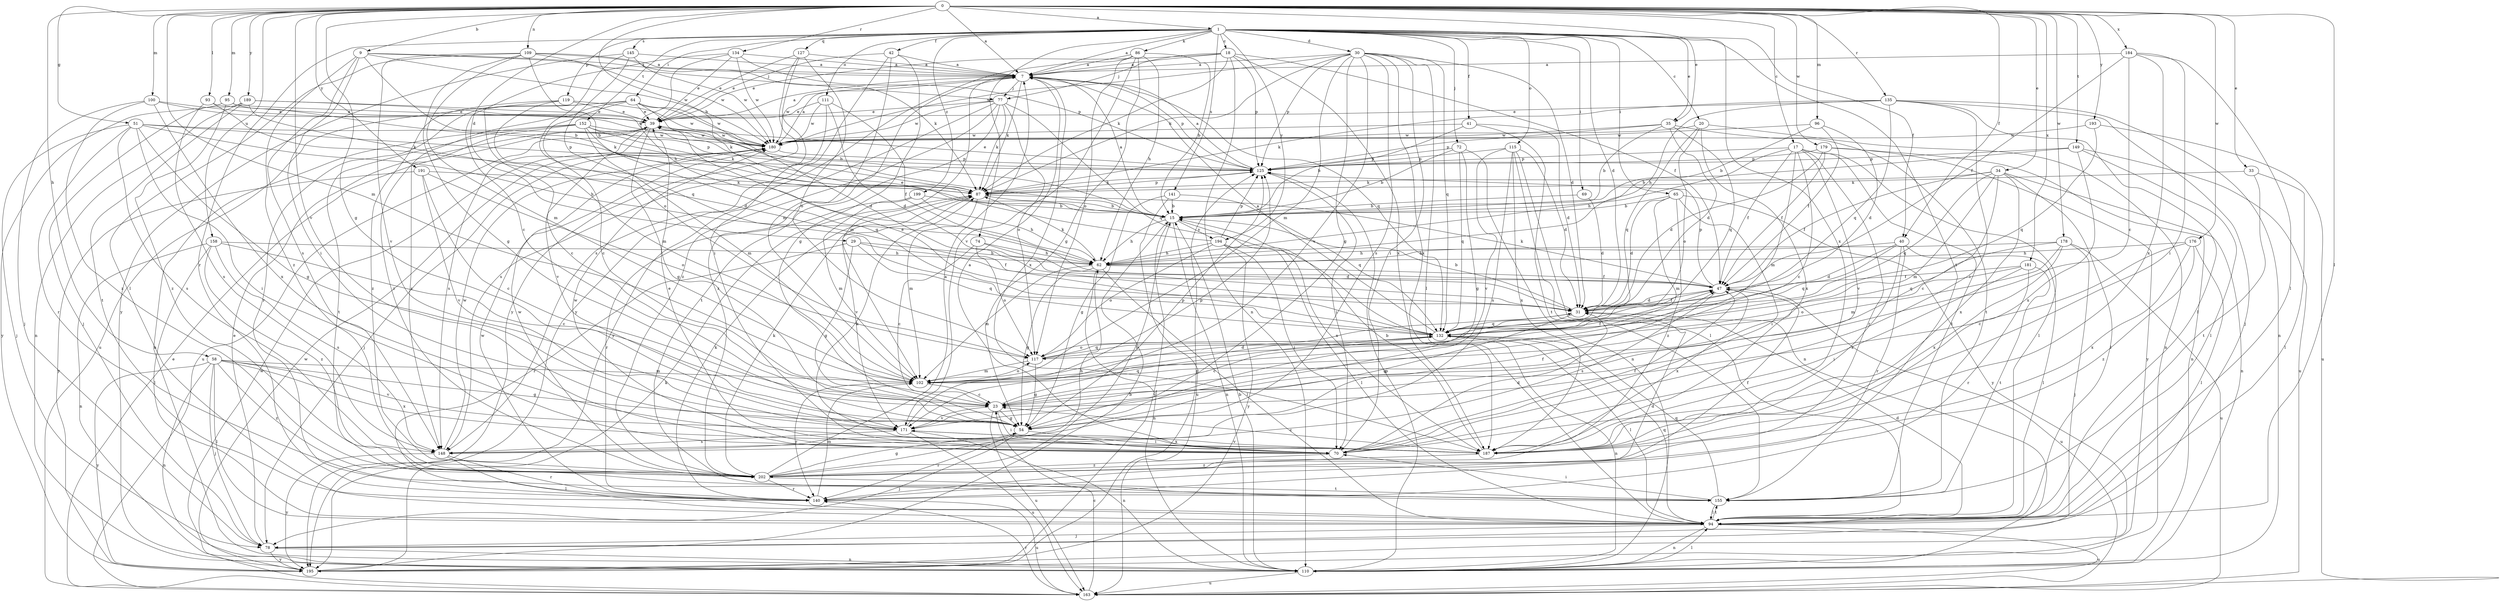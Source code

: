 strict digraph  {
0;
1;
7;
9;
15;
17;
18;
20;
23;
29;
30;
31;
33;
34;
35;
39;
40;
41;
42;
47;
51;
54;
58;
62;
64;
65;
69;
70;
72;
74;
77;
78;
86;
87;
93;
94;
95;
96;
100;
102;
109;
110;
111;
115;
117;
119;
125;
127;
132;
134;
135;
140;
141;
145;
148;
149;
152;
155;
158;
163;
171;
176;
178;
179;
180;
181;
184;
187;
189;
191;
193;
194;
195;
199;
202;
0 -> 1  [label=a];
0 -> 7  [label=a];
0 -> 9  [label=b];
0 -> 15  [label=b];
0 -> 17  [label=c];
0 -> 29  [label=d];
0 -> 33  [label=e];
0 -> 34  [label=e];
0 -> 35  [label=e];
0 -> 40  [label=f];
0 -> 51  [label=g];
0 -> 54  [label=g];
0 -> 58  [label=h];
0 -> 93  [label=l];
0 -> 94  [label=l];
0 -> 95  [label=m];
0 -> 96  [label=m];
0 -> 100  [label=m];
0 -> 102  [label=m];
0 -> 109  [label=n];
0 -> 134  [label=r];
0 -> 135  [label=r];
0 -> 149  [label=t];
0 -> 158  [label=u];
0 -> 171  [label=v];
0 -> 176  [label=w];
0 -> 178  [label=w];
0 -> 179  [label=w];
0 -> 181  [label=x];
0 -> 184  [label=x];
0 -> 189  [label=y];
0 -> 191  [label=y];
0 -> 193  [label=y];
1 -> 7  [label=a];
1 -> 18  [label=c];
1 -> 20  [label=c];
1 -> 30  [label=d];
1 -> 31  [label=d];
1 -> 35  [label=e];
1 -> 40  [label=f];
1 -> 41  [label=f];
1 -> 42  [label=f];
1 -> 64  [label=i];
1 -> 65  [label=i];
1 -> 69  [label=i];
1 -> 72  [label=j];
1 -> 74  [label=j];
1 -> 86  [label=k];
1 -> 111  [label=o];
1 -> 115  [label=o];
1 -> 119  [label=p];
1 -> 127  [label=q];
1 -> 140  [label=r];
1 -> 141  [label=s];
1 -> 145  [label=s];
1 -> 152  [label=t];
1 -> 155  [label=t];
1 -> 187  [label=x];
1 -> 194  [label=y];
1 -> 199  [label=z];
7 -> 77  [label=j];
7 -> 87  [label=k];
7 -> 102  [label=m];
7 -> 125  [label=p];
7 -> 132  [label=q];
7 -> 180  [label=w];
7 -> 187  [label=x];
7 -> 202  [label=z];
9 -> 7  [label=a];
9 -> 15  [label=b];
9 -> 70  [label=i];
9 -> 77  [label=j];
9 -> 148  [label=s];
9 -> 180  [label=w];
9 -> 202  [label=z];
15 -> 7  [label=a];
15 -> 62  [label=h];
15 -> 110  [label=n];
15 -> 187  [label=x];
15 -> 194  [label=y];
15 -> 195  [label=y];
17 -> 23  [label=c];
17 -> 47  [label=f];
17 -> 62  [label=h];
17 -> 94  [label=l];
17 -> 102  [label=m];
17 -> 125  [label=p];
17 -> 140  [label=r];
17 -> 155  [label=t];
17 -> 171  [label=v];
18 -> 7  [label=a];
18 -> 39  [label=e];
18 -> 47  [label=f];
18 -> 77  [label=j];
18 -> 87  [label=k];
18 -> 110  [label=n];
18 -> 125  [label=p];
18 -> 187  [label=x];
20 -> 110  [label=n];
20 -> 117  [label=o];
20 -> 132  [label=q];
20 -> 180  [label=w];
20 -> 187  [label=x];
23 -> 54  [label=g];
23 -> 70  [label=i];
23 -> 132  [label=q];
23 -> 163  [label=u];
23 -> 171  [label=v];
29 -> 47  [label=f];
29 -> 54  [label=g];
29 -> 62  [label=h];
29 -> 132  [label=q];
29 -> 140  [label=r];
30 -> 7  [label=a];
30 -> 31  [label=d];
30 -> 54  [label=g];
30 -> 70  [label=i];
30 -> 87  [label=k];
30 -> 94  [label=l];
30 -> 102  [label=m];
30 -> 125  [label=p];
30 -> 132  [label=q];
30 -> 148  [label=s];
30 -> 171  [label=v];
30 -> 180  [label=w];
30 -> 187  [label=x];
31 -> 15  [label=b];
31 -> 47  [label=f];
31 -> 54  [label=g];
31 -> 132  [label=q];
33 -> 87  [label=k];
33 -> 94  [label=l];
33 -> 155  [label=t];
34 -> 23  [label=c];
34 -> 47  [label=f];
34 -> 87  [label=k];
34 -> 94  [label=l];
34 -> 102  [label=m];
34 -> 110  [label=n];
34 -> 132  [label=q];
34 -> 187  [label=x];
35 -> 15  [label=b];
35 -> 31  [label=d];
35 -> 125  [label=p];
35 -> 132  [label=q];
35 -> 155  [label=t];
35 -> 180  [label=w];
39 -> 7  [label=a];
39 -> 54  [label=g];
39 -> 148  [label=s];
39 -> 163  [label=u];
39 -> 171  [label=v];
39 -> 180  [label=w];
40 -> 31  [label=d];
40 -> 62  [label=h];
40 -> 94  [label=l];
40 -> 132  [label=q];
40 -> 140  [label=r];
40 -> 187  [label=x];
41 -> 15  [label=b];
41 -> 31  [label=d];
41 -> 155  [label=t];
41 -> 180  [label=w];
42 -> 7  [label=a];
42 -> 39  [label=e];
42 -> 54  [label=g];
42 -> 102  [label=m];
42 -> 148  [label=s];
47 -> 31  [label=d];
47 -> 87  [label=k];
47 -> 125  [label=p];
47 -> 148  [label=s];
47 -> 163  [label=u];
47 -> 187  [label=x];
51 -> 54  [label=g];
51 -> 62  [label=h];
51 -> 70  [label=i];
51 -> 78  [label=j];
51 -> 125  [label=p];
51 -> 140  [label=r];
51 -> 148  [label=s];
51 -> 180  [label=w];
54 -> 47  [label=f];
54 -> 70  [label=i];
54 -> 78  [label=j];
54 -> 125  [label=p];
54 -> 140  [label=r];
58 -> 54  [label=g];
58 -> 78  [label=j];
58 -> 94  [label=l];
58 -> 102  [label=m];
58 -> 110  [label=n];
58 -> 171  [label=v];
58 -> 187  [label=x];
58 -> 195  [label=y];
58 -> 202  [label=z];
62 -> 47  [label=f];
62 -> 54  [label=g];
62 -> 87  [label=k];
62 -> 94  [label=l];
62 -> 102  [label=m];
62 -> 110  [label=n];
64 -> 15  [label=b];
64 -> 23  [label=c];
64 -> 31  [label=d];
64 -> 39  [label=e];
64 -> 140  [label=r];
64 -> 163  [label=u];
64 -> 180  [label=w];
64 -> 202  [label=z];
65 -> 15  [label=b];
65 -> 31  [label=d];
65 -> 70  [label=i];
65 -> 102  [label=m];
65 -> 195  [label=y];
65 -> 202  [label=z];
69 -> 15  [label=b];
69 -> 31  [label=d];
70 -> 7  [label=a];
70 -> 31  [label=d];
70 -> 39  [label=e];
70 -> 47  [label=f];
70 -> 180  [label=w];
70 -> 202  [label=z];
72 -> 15  [label=b];
72 -> 54  [label=g];
72 -> 110  [label=n];
72 -> 125  [label=p];
72 -> 132  [label=q];
74 -> 23  [label=c];
74 -> 31  [label=d];
74 -> 62  [label=h];
74 -> 117  [label=o];
77 -> 39  [label=e];
77 -> 87  [label=k];
77 -> 117  [label=o];
77 -> 132  [label=q];
77 -> 155  [label=t];
77 -> 180  [label=w];
77 -> 195  [label=y];
77 -> 202  [label=z];
78 -> 39  [label=e];
78 -> 110  [label=n];
78 -> 195  [label=y];
86 -> 7  [label=a];
86 -> 15  [label=b];
86 -> 54  [label=g];
86 -> 62  [label=h];
86 -> 117  [label=o];
86 -> 171  [label=v];
86 -> 195  [label=y];
87 -> 15  [label=b];
87 -> 102  [label=m];
87 -> 125  [label=p];
87 -> 171  [label=v];
93 -> 39  [label=e];
93 -> 87  [label=k];
93 -> 148  [label=s];
94 -> 31  [label=d];
94 -> 78  [label=j];
94 -> 110  [label=n];
94 -> 132  [label=q];
94 -> 155  [label=t];
94 -> 163  [label=u];
94 -> 180  [label=w];
95 -> 39  [label=e];
95 -> 87  [label=k];
95 -> 195  [label=y];
95 -> 202  [label=z];
96 -> 15  [label=b];
96 -> 31  [label=d];
96 -> 47  [label=f];
96 -> 180  [label=w];
100 -> 39  [label=e];
100 -> 78  [label=j];
100 -> 180  [label=w];
100 -> 187  [label=x];
100 -> 202  [label=z];
102 -> 23  [label=c];
102 -> 31  [label=d];
102 -> 117  [label=o];
102 -> 140  [label=r];
109 -> 7  [label=a];
109 -> 15  [label=b];
109 -> 54  [label=g];
109 -> 87  [label=k];
109 -> 94  [label=l];
109 -> 102  [label=m];
109 -> 171  [label=v];
109 -> 180  [label=w];
110 -> 15  [label=b];
110 -> 94  [label=l];
110 -> 125  [label=p];
110 -> 163  [label=u];
111 -> 31  [label=d];
111 -> 39  [label=e];
111 -> 47  [label=f];
111 -> 148  [label=s];
111 -> 180  [label=w];
115 -> 31  [label=d];
115 -> 94  [label=l];
115 -> 110  [label=n];
115 -> 125  [label=p];
115 -> 148  [label=s];
115 -> 171  [label=v];
115 -> 187  [label=x];
117 -> 47  [label=f];
117 -> 54  [label=g];
117 -> 102  [label=m];
117 -> 132  [label=q];
119 -> 23  [label=c];
119 -> 39  [label=e];
119 -> 102  [label=m];
119 -> 180  [label=w];
119 -> 202  [label=z];
125 -> 7  [label=a];
125 -> 39  [label=e];
125 -> 70  [label=i];
125 -> 87  [label=k];
127 -> 7  [label=a];
127 -> 39  [label=e];
127 -> 70  [label=i];
127 -> 117  [label=o];
127 -> 195  [label=y];
132 -> 7  [label=a];
132 -> 23  [label=c];
132 -> 39  [label=e];
132 -> 94  [label=l];
132 -> 110  [label=n];
132 -> 117  [label=o];
134 -> 7  [label=a];
134 -> 23  [label=c];
134 -> 39  [label=e];
134 -> 62  [label=h];
134 -> 125  [label=p];
134 -> 180  [label=w];
135 -> 39  [label=e];
135 -> 62  [label=h];
135 -> 70  [label=i];
135 -> 78  [label=j];
135 -> 87  [label=k];
135 -> 94  [label=l];
135 -> 110  [label=n];
135 -> 132  [label=q];
140 -> 31  [label=d];
140 -> 87  [label=k];
140 -> 102  [label=m];
140 -> 163  [label=u];
141 -> 15  [label=b];
141 -> 54  [label=g];
141 -> 132  [label=q];
141 -> 163  [label=u];
145 -> 7  [label=a];
145 -> 117  [label=o];
145 -> 132  [label=q];
145 -> 180  [label=w];
145 -> 195  [label=y];
148 -> 94  [label=l];
148 -> 140  [label=r];
148 -> 180  [label=w];
148 -> 195  [label=y];
149 -> 15  [label=b];
149 -> 94  [label=l];
149 -> 125  [label=p];
149 -> 163  [label=u];
149 -> 187  [label=x];
152 -> 87  [label=k];
152 -> 102  [label=m];
152 -> 110  [label=n];
152 -> 125  [label=p];
152 -> 132  [label=q];
152 -> 148  [label=s];
152 -> 155  [label=t];
152 -> 180  [label=w];
155 -> 70  [label=i];
155 -> 94  [label=l];
155 -> 132  [label=q];
158 -> 23  [label=c];
158 -> 62  [label=h];
158 -> 94  [label=l];
158 -> 110  [label=n];
158 -> 148  [label=s];
158 -> 202  [label=z];
163 -> 23  [label=c];
163 -> 39  [label=e];
163 -> 140  [label=r];
163 -> 180  [label=w];
171 -> 110  [label=n];
171 -> 125  [label=p];
171 -> 148  [label=s];
171 -> 163  [label=u];
171 -> 187  [label=x];
176 -> 23  [label=c];
176 -> 62  [label=h];
176 -> 94  [label=l];
176 -> 187  [label=x];
176 -> 202  [label=z];
178 -> 62  [label=h];
178 -> 78  [label=j];
178 -> 102  [label=m];
178 -> 132  [label=q];
178 -> 163  [label=u];
178 -> 187  [label=x];
179 -> 31  [label=d];
179 -> 47  [label=f];
179 -> 110  [label=n];
179 -> 125  [label=p];
179 -> 195  [label=y];
180 -> 7  [label=a];
180 -> 78  [label=j];
180 -> 125  [label=p];
181 -> 47  [label=f];
181 -> 70  [label=i];
181 -> 117  [label=o];
181 -> 140  [label=r];
181 -> 155  [label=t];
184 -> 7  [label=a];
184 -> 23  [label=c];
184 -> 47  [label=f];
184 -> 70  [label=i];
184 -> 94  [label=l];
184 -> 187  [label=x];
187 -> 15  [label=b];
187 -> 23  [label=c];
187 -> 87  [label=k];
187 -> 171  [label=v];
187 -> 202  [label=z];
189 -> 31  [label=d];
189 -> 39  [label=e];
189 -> 78  [label=j];
189 -> 87  [label=k];
189 -> 110  [label=n];
189 -> 155  [label=t];
191 -> 23  [label=c];
191 -> 87  [label=k];
191 -> 117  [label=o];
191 -> 171  [label=v];
191 -> 195  [label=y];
193 -> 132  [label=q];
193 -> 163  [label=u];
193 -> 180  [label=w];
194 -> 39  [label=e];
194 -> 62  [label=h];
194 -> 70  [label=i];
194 -> 94  [label=l];
194 -> 117  [label=o];
194 -> 125  [label=p];
194 -> 195  [label=y];
195 -> 15  [label=b];
195 -> 87  [label=k];
195 -> 125  [label=p];
195 -> 180  [label=w];
199 -> 15  [label=b];
199 -> 62  [label=h];
199 -> 102  [label=m];
199 -> 140  [label=r];
202 -> 7  [label=a];
202 -> 15  [label=b];
202 -> 47  [label=f];
202 -> 54  [label=g];
202 -> 62  [label=h];
202 -> 87  [label=k];
202 -> 140  [label=r];
202 -> 155  [label=t];
202 -> 180  [label=w];
}
